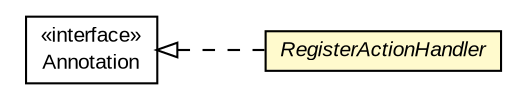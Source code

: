 #!/usr/local/bin/dot
#
# Class diagram 
# Generated by UMLGraph version R5_6-24-gf6e263 (http://www.umlgraph.org/)
#

digraph G {
	edge [fontname="arial",fontsize=10,labelfontname="arial",labelfontsize=10];
	node [fontname="arial",fontsize=10,shape=plaintext];
	nodesep=0.25;
	ranksep=0.5;
	rankdir=LR;
	// com.gwtplatform.dispatch.rpc.server.spring.annotation.RegisterActionHandler
	c432679 [label=<<table title="com.gwtplatform.dispatch.rpc.server.spring.annotation.RegisterActionHandler" border="0" cellborder="1" cellspacing="0" cellpadding="2" port="p" bgcolor="lemonChiffon" href="./RegisterActionHandler.html">
		<tr><td><table border="0" cellspacing="0" cellpadding="1">
<tr><td align="center" balign="center"><font face="arial italic"> RegisterActionHandler </font></td></tr>
		</table></td></tr>
		</table>>, URL="./RegisterActionHandler.html", fontname="arial", fontcolor="black", fontsize=10.0];
	//com.gwtplatform.dispatch.rpc.server.spring.annotation.RegisterActionHandler implements java.lang.annotation.Annotation
	c432984:p -> c432679:p [dir=back,arrowtail=empty,style=dashed];
	// java.lang.annotation.Annotation
	c432984 [label=<<table title="java.lang.annotation.Annotation" border="0" cellborder="1" cellspacing="0" cellpadding="2" port="p" href="http://download.oracle.com/javase/6/docs/api/java/lang/annotation/Annotation.html">
		<tr><td><table border="0" cellspacing="0" cellpadding="1">
<tr><td align="center" balign="center"> &#171;interface&#187; </td></tr>
<tr><td align="center" balign="center"> Annotation </td></tr>
		</table></td></tr>
		</table>>, URL="http://download.oracle.com/javase/6/docs/api/java/lang/annotation/Annotation.html", fontname="arial", fontcolor="black", fontsize=10.0];
}

